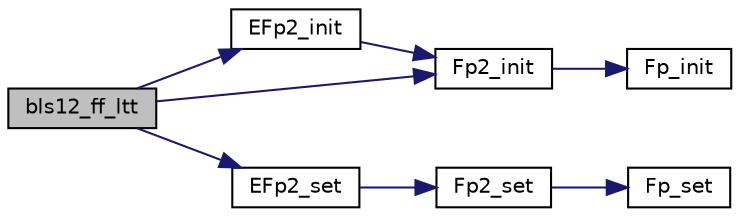 digraph "bls12_ff_ltt"
{
  edge [fontname="Helvetica",fontsize="10",labelfontname="Helvetica",labelfontsize="10"];
  node [fontname="Helvetica",fontsize="10",shape=record];
  rankdir="LR";
  Node15 [label="bls12_ff_ltt",height=0.2,width=0.4,color="black", fillcolor="grey75", style="filled", fontcolor="black"];
  Node15 -> Node16 [color="midnightblue",fontsize="10",style="solid",fontname="Helvetica"];
  Node16 [label="EFp2_init",height=0.2,width=0.4,color="black", fillcolor="white", style="filled",URL="$bn__efp2_8h.html#aaf4ebcd7da9b58a19626739159b1c468"];
  Node16 -> Node17 [color="midnightblue",fontsize="10",style="solid",fontname="Helvetica"];
  Node17 [label="Fp2_init",height=0.2,width=0.4,color="black", fillcolor="white", style="filled",URL="$bn__fp2_8h.html#a3e3f039eb9b9874e5a4cc30d37f6546c"];
  Node17 -> Node18 [color="midnightblue",fontsize="10",style="solid",fontname="Helvetica"];
  Node18 [label="Fp_init",height=0.2,width=0.4,color="black", fillcolor="white", style="filled",URL="$bn__fp_8h.html#af102c589736284034064b7c2283000cb"];
  Node15 -> Node19 [color="midnightblue",fontsize="10",style="solid",fontname="Helvetica"];
  Node19 [label="EFp2_set",height=0.2,width=0.4,color="black", fillcolor="white", style="filled",URL="$bn__efp2_8h.html#ab9ebc9caf2c47493f224e70b99d26cba"];
  Node19 -> Node20 [color="midnightblue",fontsize="10",style="solid",fontname="Helvetica"];
  Node20 [label="Fp2_set",height=0.2,width=0.4,color="black", fillcolor="white", style="filled",URL="$bn__fp2_8h.html#a7d6f34091363334426c45b9e1ee4503c"];
  Node20 -> Node21 [color="midnightblue",fontsize="10",style="solid",fontname="Helvetica"];
  Node21 [label="Fp_set",height=0.2,width=0.4,color="black", fillcolor="white", style="filled",URL="$bn__fp_8h.html#ab986f83b75086cf6c3f40105c5ae23b8"];
  Node15 -> Node17 [color="midnightblue",fontsize="10",style="solid",fontname="Helvetica"];
}
